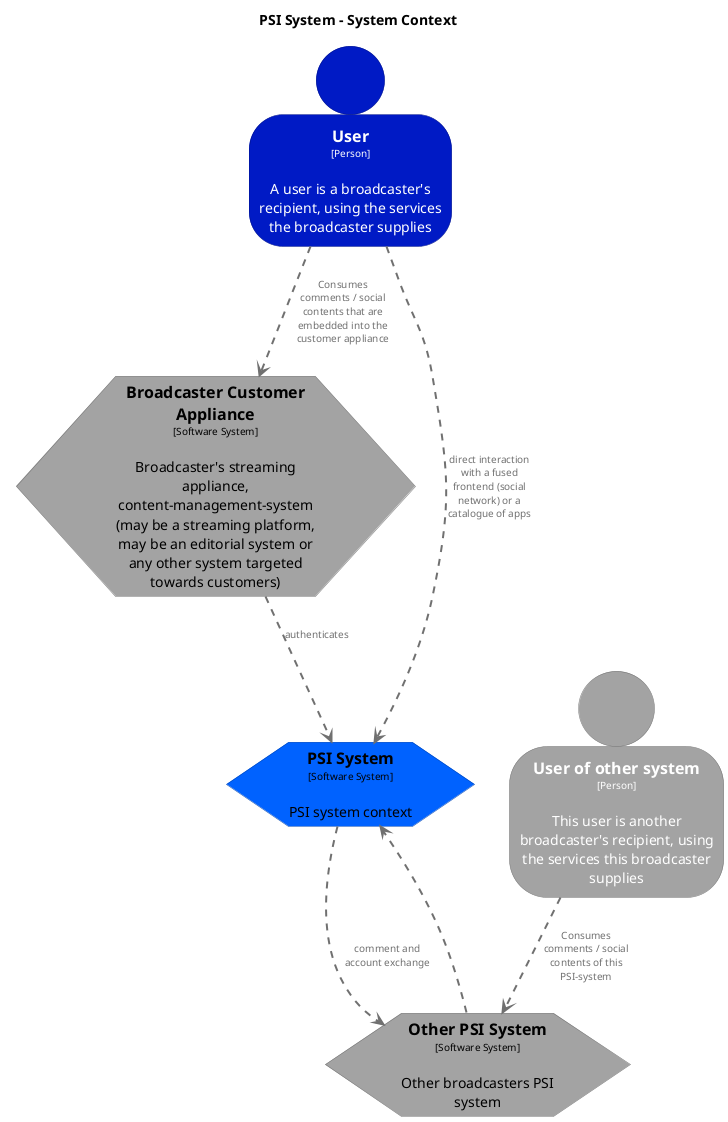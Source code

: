 @startuml
set separator none
title PSI System - System Context

top to bottom direction

skinparam {
  arrowFontSize 10
  defaultTextAlignment center
  wrapWidth 200
  maxMessageSize 100
}

hide stereotype

skinparam hexagon<<BroadcasterCustomerAppliance>> {
  BackgroundColor #a3a3a3
  FontColor #000000
  BorderColor #727272
  shadowing false
}
skinparam hexagon<<OtherPSISystem>> {
  BackgroundColor #a3a3a3
  FontColor #000000
  BorderColor #727272
  shadowing false
}
skinparam hexagon<<PSISystem>> {
  BackgroundColor #0062ff
  FontColor #000000
  BorderColor #0044b2
  shadowing false
}
skinparam person<<User>> {
  BackgroundColor #001ac5
  FontColor #ffffff
  BorderColor #001289
  shadowing false
}
skinparam person<<Userofothersystem>> {
  BackgroundColor #a3a3a3
  FontColor #ffffff
  BorderColor #727272
  shadowing false
}

person "==User\n<size:10>[Person]</size>\n\nA user is a broadcaster's recipient, using the services the broadcaster supplies" <<User>> as User
person "==User of other system\n<size:10>[Person]</size>\n\nThis user is another broadcaster's recipient, using the services this broadcaster supplies" <<Userofothersystem>> as Userofothersystem
hexagon "==Broadcaster Customer Appliance\n<size:10>[Software System]</size>\n\nBroadcaster's streaming appliance, content-management-system (may be a streaming platform, may be an editorial system or any other system targeted towards customers)" <<BroadcasterCustomerAppliance>> as BroadcasterCustomerAppliance
hexagon "==PSI System\n<size:10>[Software System]</size>\n\nPSI system context" <<PSISystem>> as PSISystem
hexagon "==Other PSI System\n<size:10>[Software System]</size>\n\nOther broadcasters PSI system" <<OtherPSISystem>> as OtherPSISystem

BroadcasterCustomerAppliance .[#707070,thickness=2].> PSISystem : "<color:#707070>authenticates"
User .[#707070,thickness=2].> BroadcasterCustomerAppliance : "<color:#707070>Consumes comments / social contents that are embedded into the customer appliance"
User .[#707070,thickness=2].> PSISystem : "<color:#707070>direct interaction with a fused frontend (social network) or a catalogue of apps"
OtherPSISystem .[#707070,thickness=2].> PSISystem : "<color:#707070>"
PSISystem .[#707070,thickness=2].> OtherPSISystem : "<color:#707070>comment and account exchange"
Userofothersystem .[#707070,thickness=2].> OtherPSISystem : "<color:#707070>Consumes comments / social contents of this PSI-system"
@enduml